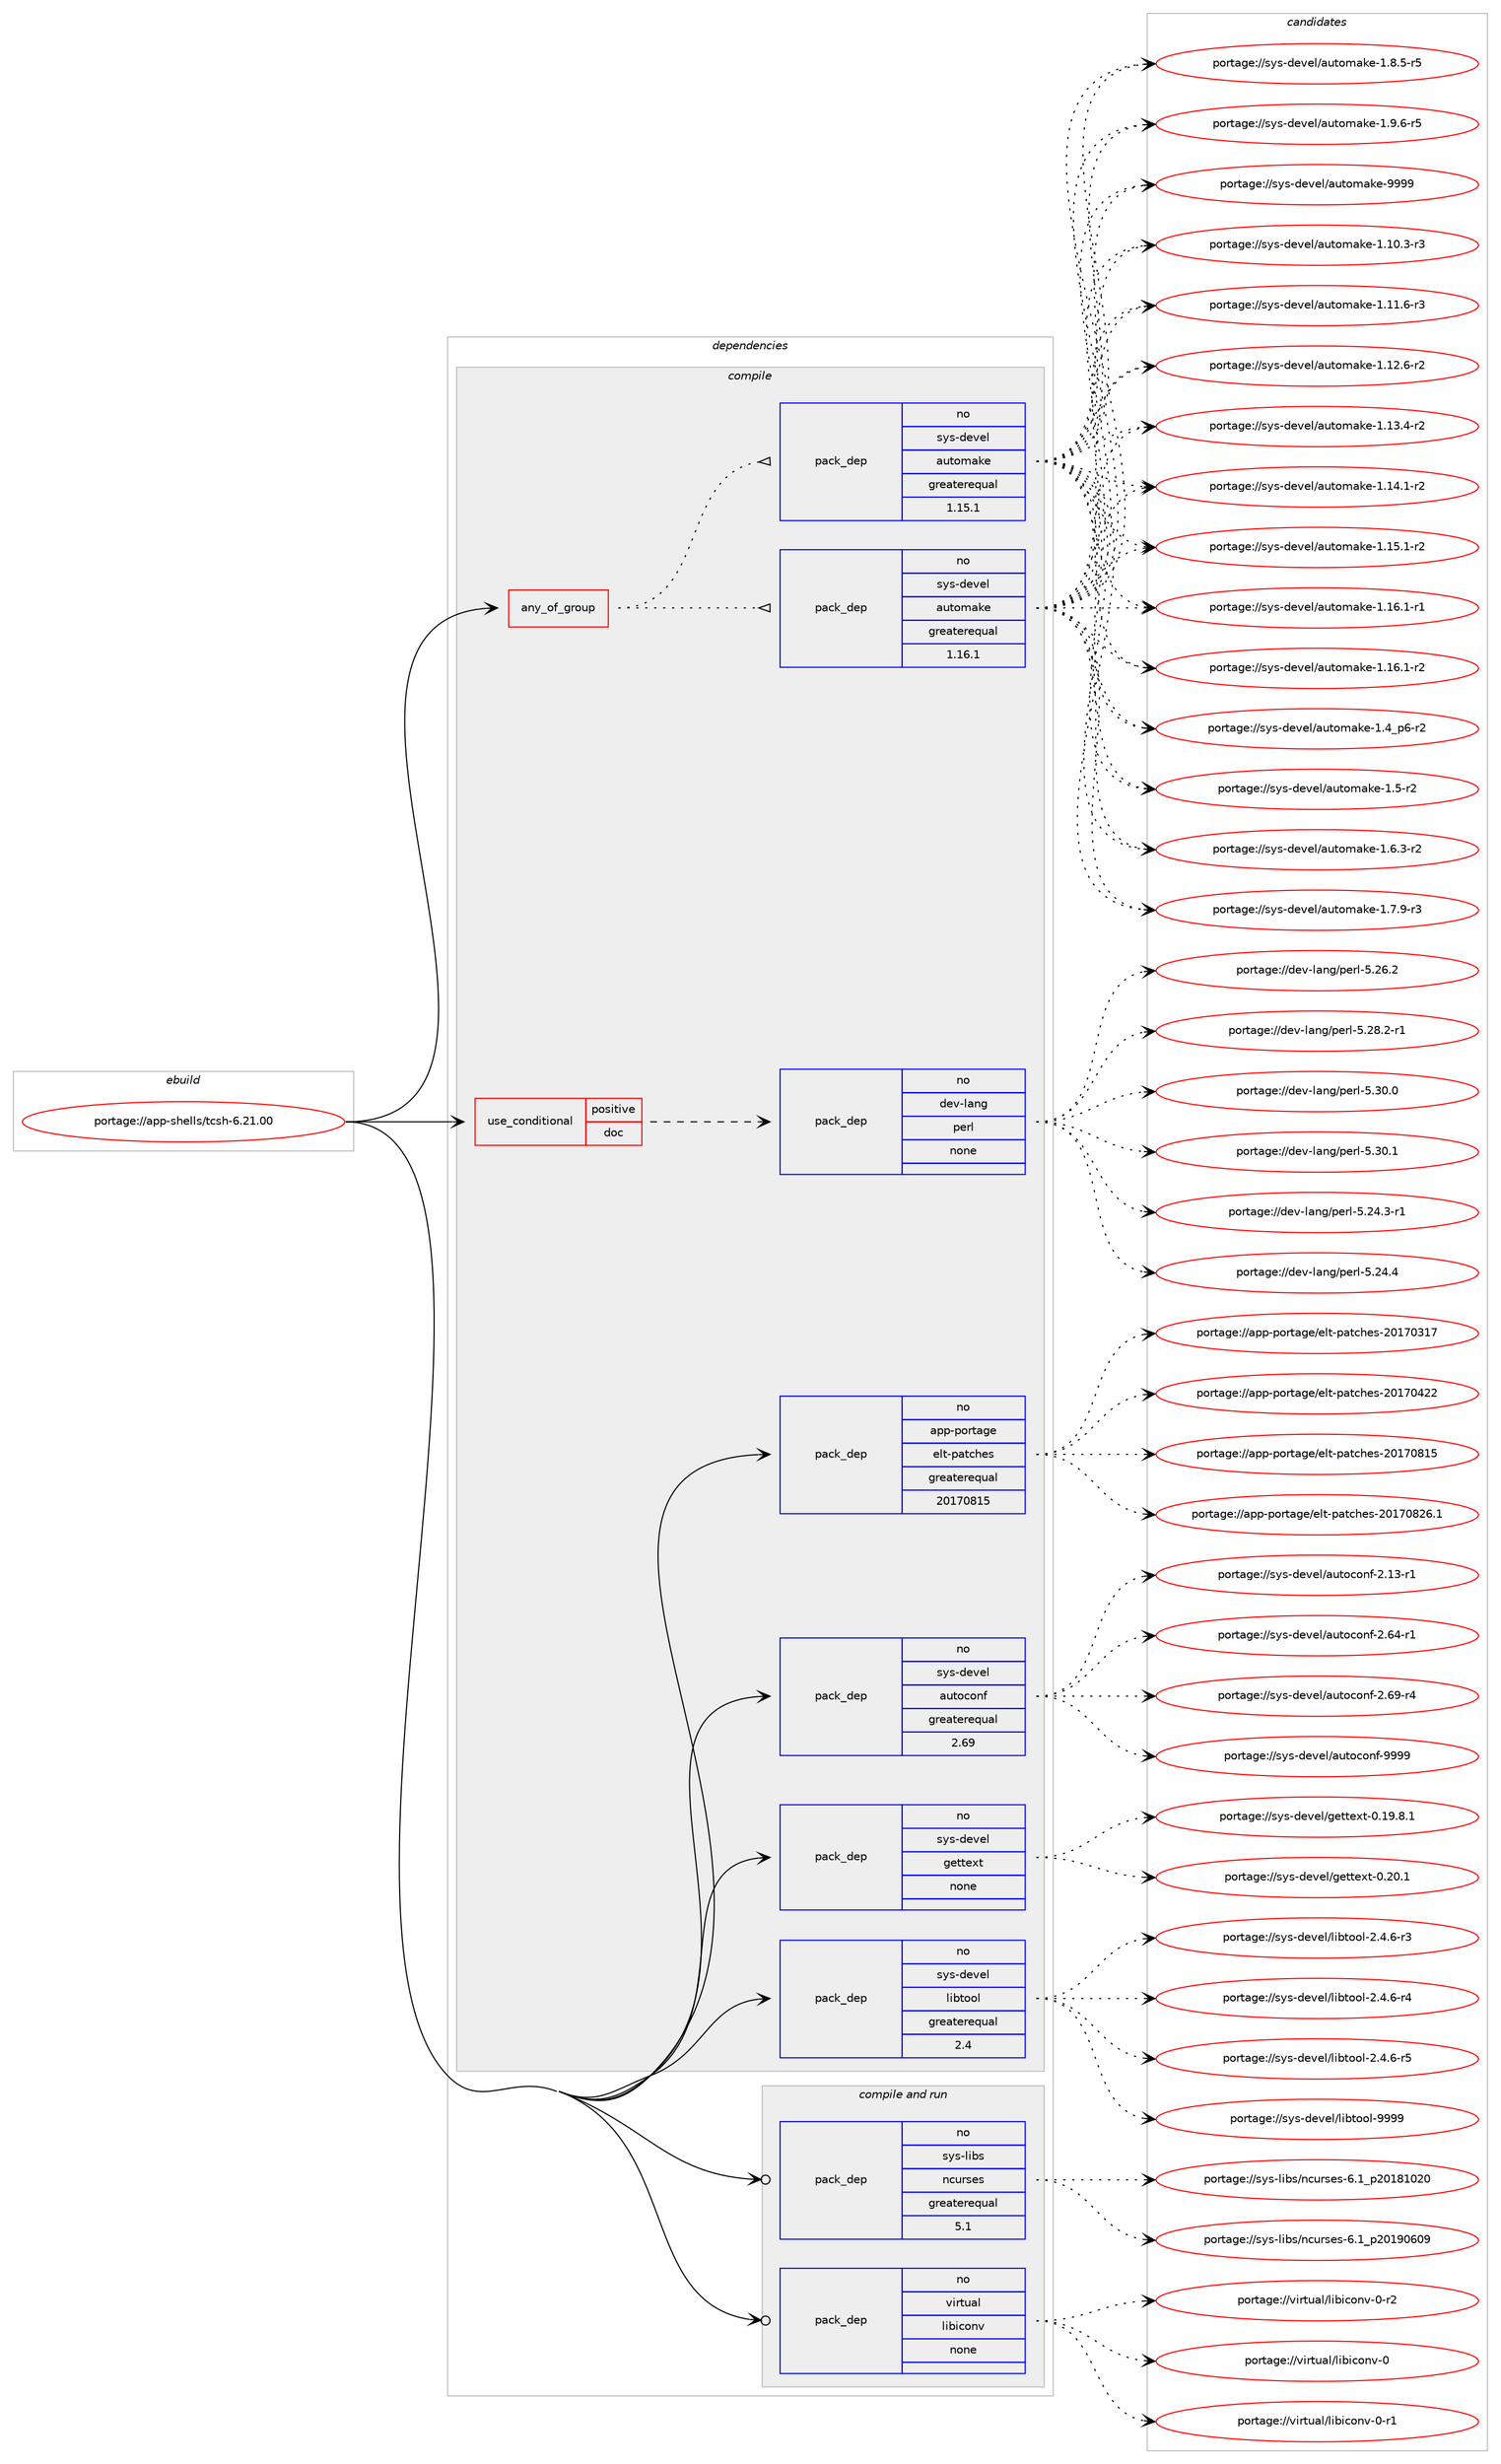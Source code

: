 digraph prolog {

# *************
# Graph options
# *************

newrank=true;
concentrate=true;
compound=true;
graph [rankdir=LR,fontname=Helvetica,fontsize=10,ranksep=1.5];#, ranksep=2.5, nodesep=0.2];
edge  [arrowhead=vee];
node  [fontname=Helvetica,fontsize=10];

# **********
# The ebuild
# **********

subgraph cluster_leftcol {
color=gray;
rank=same;
label=<<i>ebuild</i>>;
id [label="portage://app-shells/tcsh-6.21.00", color=red, width=4, href="../app-shells/tcsh-6.21.00.svg"];
}

# ****************
# The dependencies
# ****************

subgraph cluster_midcol {
color=gray;
label=<<i>dependencies</i>>;
subgraph cluster_compile {
fillcolor="#eeeeee";
style=filled;
label=<<i>compile</i>>;
subgraph any695 {
dependency42845 [label=<<TABLE BORDER="0" CELLBORDER="1" CELLSPACING="0" CELLPADDING="4"><TR><TD CELLPADDING="10">any_of_group</TD></TR></TABLE>>, shape=none, color=red];subgraph pack31524 {
dependency42846 [label=<<TABLE BORDER="0" CELLBORDER="1" CELLSPACING="0" CELLPADDING="4" WIDTH="220"><TR><TD ROWSPAN="6" CELLPADDING="30">pack_dep</TD></TR><TR><TD WIDTH="110">no</TD></TR><TR><TD>sys-devel</TD></TR><TR><TD>automake</TD></TR><TR><TD>greaterequal</TD></TR><TR><TD>1.16.1</TD></TR></TABLE>>, shape=none, color=blue];
}
dependency42845:e -> dependency42846:w [weight=20,style="dotted",arrowhead="oinv"];
subgraph pack31525 {
dependency42847 [label=<<TABLE BORDER="0" CELLBORDER="1" CELLSPACING="0" CELLPADDING="4" WIDTH="220"><TR><TD ROWSPAN="6" CELLPADDING="30">pack_dep</TD></TR><TR><TD WIDTH="110">no</TD></TR><TR><TD>sys-devel</TD></TR><TR><TD>automake</TD></TR><TR><TD>greaterequal</TD></TR><TR><TD>1.15.1</TD></TR></TABLE>>, shape=none, color=blue];
}
dependency42845:e -> dependency42847:w [weight=20,style="dotted",arrowhead="oinv"];
}
id:e -> dependency42845:w [weight=20,style="solid",arrowhead="vee"];
subgraph cond10602 {
dependency42848 [label=<<TABLE BORDER="0" CELLBORDER="1" CELLSPACING="0" CELLPADDING="4"><TR><TD ROWSPAN="3" CELLPADDING="10">use_conditional</TD></TR><TR><TD>positive</TD></TR><TR><TD>doc</TD></TR></TABLE>>, shape=none, color=red];
subgraph pack31526 {
dependency42849 [label=<<TABLE BORDER="0" CELLBORDER="1" CELLSPACING="0" CELLPADDING="4" WIDTH="220"><TR><TD ROWSPAN="6" CELLPADDING="30">pack_dep</TD></TR><TR><TD WIDTH="110">no</TD></TR><TR><TD>dev-lang</TD></TR><TR><TD>perl</TD></TR><TR><TD>none</TD></TR><TR><TD></TD></TR></TABLE>>, shape=none, color=blue];
}
dependency42848:e -> dependency42849:w [weight=20,style="dashed",arrowhead="vee"];
}
id:e -> dependency42848:w [weight=20,style="solid",arrowhead="vee"];
subgraph pack31527 {
dependency42850 [label=<<TABLE BORDER="0" CELLBORDER="1" CELLSPACING="0" CELLPADDING="4" WIDTH="220"><TR><TD ROWSPAN="6" CELLPADDING="30">pack_dep</TD></TR><TR><TD WIDTH="110">no</TD></TR><TR><TD>app-portage</TD></TR><TR><TD>elt-patches</TD></TR><TR><TD>greaterequal</TD></TR><TR><TD>20170815</TD></TR></TABLE>>, shape=none, color=blue];
}
id:e -> dependency42850:w [weight=20,style="solid",arrowhead="vee"];
subgraph pack31528 {
dependency42851 [label=<<TABLE BORDER="0" CELLBORDER="1" CELLSPACING="0" CELLPADDING="4" WIDTH="220"><TR><TD ROWSPAN="6" CELLPADDING="30">pack_dep</TD></TR><TR><TD WIDTH="110">no</TD></TR><TR><TD>sys-devel</TD></TR><TR><TD>autoconf</TD></TR><TR><TD>greaterequal</TD></TR><TR><TD>2.69</TD></TR></TABLE>>, shape=none, color=blue];
}
id:e -> dependency42851:w [weight=20,style="solid",arrowhead="vee"];
subgraph pack31529 {
dependency42852 [label=<<TABLE BORDER="0" CELLBORDER="1" CELLSPACING="0" CELLPADDING="4" WIDTH="220"><TR><TD ROWSPAN="6" CELLPADDING="30">pack_dep</TD></TR><TR><TD WIDTH="110">no</TD></TR><TR><TD>sys-devel</TD></TR><TR><TD>gettext</TD></TR><TR><TD>none</TD></TR><TR><TD></TD></TR></TABLE>>, shape=none, color=blue];
}
id:e -> dependency42852:w [weight=20,style="solid",arrowhead="vee"];
subgraph pack31530 {
dependency42853 [label=<<TABLE BORDER="0" CELLBORDER="1" CELLSPACING="0" CELLPADDING="4" WIDTH="220"><TR><TD ROWSPAN="6" CELLPADDING="30">pack_dep</TD></TR><TR><TD WIDTH="110">no</TD></TR><TR><TD>sys-devel</TD></TR><TR><TD>libtool</TD></TR><TR><TD>greaterequal</TD></TR><TR><TD>2.4</TD></TR></TABLE>>, shape=none, color=blue];
}
id:e -> dependency42853:w [weight=20,style="solid",arrowhead="vee"];
}
subgraph cluster_compileandrun {
fillcolor="#eeeeee";
style=filled;
label=<<i>compile and run</i>>;
subgraph pack31531 {
dependency42854 [label=<<TABLE BORDER="0" CELLBORDER="1" CELLSPACING="0" CELLPADDING="4" WIDTH="220"><TR><TD ROWSPAN="6" CELLPADDING="30">pack_dep</TD></TR><TR><TD WIDTH="110">no</TD></TR><TR><TD>sys-libs</TD></TR><TR><TD>ncurses</TD></TR><TR><TD>greaterequal</TD></TR><TR><TD>5.1</TD></TR></TABLE>>, shape=none, color=blue];
}
id:e -> dependency42854:w [weight=20,style="solid",arrowhead="odotvee"];
subgraph pack31532 {
dependency42855 [label=<<TABLE BORDER="0" CELLBORDER="1" CELLSPACING="0" CELLPADDING="4" WIDTH="220"><TR><TD ROWSPAN="6" CELLPADDING="30">pack_dep</TD></TR><TR><TD WIDTH="110">no</TD></TR><TR><TD>virtual</TD></TR><TR><TD>libiconv</TD></TR><TR><TD>none</TD></TR><TR><TD></TD></TR></TABLE>>, shape=none, color=blue];
}
id:e -> dependency42855:w [weight=20,style="solid",arrowhead="odotvee"];
}
subgraph cluster_run {
fillcolor="#eeeeee";
style=filled;
label=<<i>run</i>>;
}
}

# **************
# The candidates
# **************

subgraph cluster_choices {
rank=same;
color=gray;
label=<<i>candidates</i>>;

subgraph choice31524 {
color=black;
nodesep=1;
choiceportage11512111545100101118101108479711711611110997107101454946494846514511451 [label="portage://sys-devel/automake-1.10.3-r3", color=red, width=4,href="../sys-devel/automake-1.10.3-r3.svg"];
choiceportage11512111545100101118101108479711711611110997107101454946494946544511451 [label="portage://sys-devel/automake-1.11.6-r3", color=red, width=4,href="../sys-devel/automake-1.11.6-r3.svg"];
choiceportage11512111545100101118101108479711711611110997107101454946495046544511450 [label="portage://sys-devel/automake-1.12.6-r2", color=red, width=4,href="../sys-devel/automake-1.12.6-r2.svg"];
choiceportage11512111545100101118101108479711711611110997107101454946495146524511450 [label="portage://sys-devel/automake-1.13.4-r2", color=red, width=4,href="../sys-devel/automake-1.13.4-r2.svg"];
choiceportage11512111545100101118101108479711711611110997107101454946495246494511450 [label="portage://sys-devel/automake-1.14.1-r2", color=red, width=4,href="../sys-devel/automake-1.14.1-r2.svg"];
choiceportage11512111545100101118101108479711711611110997107101454946495346494511450 [label="portage://sys-devel/automake-1.15.1-r2", color=red, width=4,href="../sys-devel/automake-1.15.1-r2.svg"];
choiceportage11512111545100101118101108479711711611110997107101454946495446494511449 [label="portage://sys-devel/automake-1.16.1-r1", color=red, width=4,href="../sys-devel/automake-1.16.1-r1.svg"];
choiceportage11512111545100101118101108479711711611110997107101454946495446494511450 [label="portage://sys-devel/automake-1.16.1-r2", color=red, width=4,href="../sys-devel/automake-1.16.1-r2.svg"];
choiceportage115121115451001011181011084797117116111109971071014549465295112544511450 [label="portage://sys-devel/automake-1.4_p6-r2", color=red, width=4,href="../sys-devel/automake-1.4_p6-r2.svg"];
choiceportage11512111545100101118101108479711711611110997107101454946534511450 [label="portage://sys-devel/automake-1.5-r2", color=red, width=4,href="../sys-devel/automake-1.5-r2.svg"];
choiceportage115121115451001011181011084797117116111109971071014549465446514511450 [label="portage://sys-devel/automake-1.6.3-r2", color=red, width=4,href="../sys-devel/automake-1.6.3-r2.svg"];
choiceportage115121115451001011181011084797117116111109971071014549465546574511451 [label="portage://sys-devel/automake-1.7.9-r3", color=red, width=4,href="../sys-devel/automake-1.7.9-r3.svg"];
choiceportage115121115451001011181011084797117116111109971071014549465646534511453 [label="portage://sys-devel/automake-1.8.5-r5", color=red, width=4,href="../sys-devel/automake-1.8.5-r5.svg"];
choiceportage115121115451001011181011084797117116111109971071014549465746544511453 [label="portage://sys-devel/automake-1.9.6-r5", color=red, width=4,href="../sys-devel/automake-1.9.6-r5.svg"];
choiceportage115121115451001011181011084797117116111109971071014557575757 [label="portage://sys-devel/automake-9999", color=red, width=4,href="../sys-devel/automake-9999.svg"];
dependency42846:e -> choiceportage11512111545100101118101108479711711611110997107101454946494846514511451:w [style=dotted,weight="100"];
dependency42846:e -> choiceportage11512111545100101118101108479711711611110997107101454946494946544511451:w [style=dotted,weight="100"];
dependency42846:e -> choiceportage11512111545100101118101108479711711611110997107101454946495046544511450:w [style=dotted,weight="100"];
dependency42846:e -> choiceportage11512111545100101118101108479711711611110997107101454946495146524511450:w [style=dotted,weight="100"];
dependency42846:e -> choiceportage11512111545100101118101108479711711611110997107101454946495246494511450:w [style=dotted,weight="100"];
dependency42846:e -> choiceportage11512111545100101118101108479711711611110997107101454946495346494511450:w [style=dotted,weight="100"];
dependency42846:e -> choiceportage11512111545100101118101108479711711611110997107101454946495446494511449:w [style=dotted,weight="100"];
dependency42846:e -> choiceportage11512111545100101118101108479711711611110997107101454946495446494511450:w [style=dotted,weight="100"];
dependency42846:e -> choiceportage115121115451001011181011084797117116111109971071014549465295112544511450:w [style=dotted,weight="100"];
dependency42846:e -> choiceportage11512111545100101118101108479711711611110997107101454946534511450:w [style=dotted,weight="100"];
dependency42846:e -> choiceportage115121115451001011181011084797117116111109971071014549465446514511450:w [style=dotted,weight="100"];
dependency42846:e -> choiceportage115121115451001011181011084797117116111109971071014549465546574511451:w [style=dotted,weight="100"];
dependency42846:e -> choiceportage115121115451001011181011084797117116111109971071014549465646534511453:w [style=dotted,weight="100"];
dependency42846:e -> choiceportage115121115451001011181011084797117116111109971071014549465746544511453:w [style=dotted,weight="100"];
dependency42846:e -> choiceportage115121115451001011181011084797117116111109971071014557575757:w [style=dotted,weight="100"];
}
subgraph choice31525 {
color=black;
nodesep=1;
choiceportage11512111545100101118101108479711711611110997107101454946494846514511451 [label="portage://sys-devel/automake-1.10.3-r3", color=red, width=4,href="../sys-devel/automake-1.10.3-r3.svg"];
choiceportage11512111545100101118101108479711711611110997107101454946494946544511451 [label="portage://sys-devel/automake-1.11.6-r3", color=red, width=4,href="../sys-devel/automake-1.11.6-r3.svg"];
choiceportage11512111545100101118101108479711711611110997107101454946495046544511450 [label="portage://sys-devel/automake-1.12.6-r2", color=red, width=4,href="../sys-devel/automake-1.12.6-r2.svg"];
choiceportage11512111545100101118101108479711711611110997107101454946495146524511450 [label="portage://sys-devel/automake-1.13.4-r2", color=red, width=4,href="../sys-devel/automake-1.13.4-r2.svg"];
choiceportage11512111545100101118101108479711711611110997107101454946495246494511450 [label="portage://sys-devel/automake-1.14.1-r2", color=red, width=4,href="../sys-devel/automake-1.14.1-r2.svg"];
choiceportage11512111545100101118101108479711711611110997107101454946495346494511450 [label="portage://sys-devel/automake-1.15.1-r2", color=red, width=4,href="../sys-devel/automake-1.15.1-r2.svg"];
choiceportage11512111545100101118101108479711711611110997107101454946495446494511449 [label="portage://sys-devel/automake-1.16.1-r1", color=red, width=4,href="../sys-devel/automake-1.16.1-r1.svg"];
choiceportage11512111545100101118101108479711711611110997107101454946495446494511450 [label="portage://sys-devel/automake-1.16.1-r2", color=red, width=4,href="../sys-devel/automake-1.16.1-r2.svg"];
choiceportage115121115451001011181011084797117116111109971071014549465295112544511450 [label="portage://sys-devel/automake-1.4_p6-r2", color=red, width=4,href="../sys-devel/automake-1.4_p6-r2.svg"];
choiceportage11512111545100101118101108479711711611110997107101454946534511450 [label="portage://sys-devel/automake-1.5-r2", color=red, width=4,href="../sys-devel/automake-1.5-r2.svg"];
choiceportage115121115451001011181011084797117116111109971071014549465446514511450 [label="portage://sys-devel/automake-1.6.3-r2", color=red, width=4,href="../sys-devel/automake-1.6.3-r2.svg"];
choiceportage115121115451001011181011084797117116111109971071014549465546574511451 [label="portage://sys-devel/automake-1.7.9-r3", color=red, width=4,href="../sys-devel/automake-1.7.9-r3.svg"];
choiceportage115121115451001011181011084797117116111109971071014549465646534511453 [label="portage://sys-devel/automake-1.8.5-r5", color=red, width=4,href="../sys-devel/automake-1.8.5-r5.svg"];
choiceportage115121115451001011181011084797117116111109971071014549465746544511453 [label="portage://sys-devel/automake-1.9.6-r5", color=red, width=4,href="../sys-devel/automake-1.9.6-r5.svg"];
choiceportage115121115451001011181011084797117116111109971071014557575757 [label="portage://sys-devel/automake-9999", color=red, width=4,href="../sys-devel/automake-9999.svg"];
dependency42847:e -> choiceportage11512111545100101118101108479711711611110997107101454946494846514511451:w [style=dotted,weight="100"];
dependency42847:e -> choiceportage11512111545100101118101108479711711611110997107101454946494946544511451:w [style=dotted,weight="100"];
dependency42847:e -> choiceportage11512111545100101118101108479711711611110997107101454946495046544511450:w [style=dotted,weight="100"];
dependency42847:e -> choiceportage11512111545100101118101108479711711611110997107101454946495146524511450:w [style=dotted,weight="100"];
dependency42847:e -> choiceportage11512111545100101118101108479711711611110997107101454946495246494511450:w [style=dotted,weight="100"];
dependency42847:e -> choiceportage11512111545100101118101108479711711611110997107101454946495346494511450:w [style=dotted,weight="100"];
dependency42847:e -> choiceportage11512111545100101118101108479711711611110997107101454946495446494511449:w [style=dotted,weight="100"];
dependency42847:e -> choiceportage11512111545100101118101108479711711611110997107101454946495446494511450:w [style=dotted,weight="100"];
dependency42847:e -> choiceportage115121115451001011181011084797117116111109971071014549465295112544511450:w [style=dotted,weight="100"];
dependency42847:e -> choiceportage11512111545100101118101108479711711611110997107101454946534511450:w [style=dotted,weight="100"];
dependency42847:e -> choiceportage115121115451001011181011084797117116111109971071014549465446514511450:w [style=dotted,weight="100"];
dependency42847:e -> choiceportage115121115451001011181011084797117116111109971071014549465546574511451:w [style=dotted,weight="100"];
dependency42847:e -> choiceportage115121115451001011181011084797117116111109971071014549465646534511453:w [style=dotted,weight="100"];
dependency42847:e -> choiceportage115121115451001011181011084797117116111109971071014549465746544511453:w [style=dotted,weight="100"];
dependency42847:e -> choiceportage115121115451001011181011084797117116111109971071014557575757:w [style=dotted,weight="100"];
}
subgraph choice31526 {
color=black;
nodesep=1;
choiceportage100101118451089711010347112101114108455346505246514511449 [label="portage://dev-lang/perl-5.24.3-r1", color=red, width=4,href="../dev-lang/perl-5.24.3-r1.svg"];
choiceportage10010111845108971101034711210111410845534650524652 [label="portage://dev-lang/perl-5.24.4", color=red, width=4,href="../dev-lang/perl-5.24.4.svg"];
choiceportage10010111845108971101034711210111410845534650544650 [label="portage://dev-lang/perl-5.26.2", color=red, width=4,href="../dev-lang/perl-5.26.2.svg"];
choiceportage100101118451089711010347112101114108455346505646504511449 [label="portage://dev-lang/perl-5.28.2-r1", color=red, width=4,href="../dev-lang/perl-5.28.2-r1.svg"];
choiceportage10010111845108971101034711210111410845534651484648 [label="portage://dev-lang/perl-5.30.0", color=red, width=4,href="../dev-lang/perl-5.30.0.svg"];
choiceportage10010111845108971101034711210111410845534651484649 [label="portage://dev-lang/perl-5.30.1", color=red, width=4,href="../dev-lang/perl-5.30.1.svg"];
dependency42849:e -> choiceportage100101118451089711010347112101114108455346505246514511449:w [style=dotted,weight="100"];
dependency42849:e -> choiceportage10010111845108971101034711210111410845534650524652:w [style=dotted,weight="100"];
dependency42849:e -> choiceportage10010111845108971101034711210111410845534650544650:w [style=dotted,weight="100"];
dependency42849:e -> choiceportage100101118451089711010347112101114108455346505646504511449:w [style=dotted,weight="100"];
dependency42849:e -> choiceportage10010111845108971101034711210111410845534651484648:w [style=dotted,weight="100"];
dependency42849:e -> choiceportage10010111845108971101034711210111410845534651484649:w [style=dotted,weight="100"];
}
subgraph choice31527 {
color=black;
nodesep=1;
choiceportage97112112451121111141169710310147101108116451129711699104101115455048495548514955 [label="portage://app-portage/elt-patches-20170317", color=red, width=4,href="../app-portage/elt-patches-20170317.svg"];
choiceportage97112112451121111141169710310147101108116451129711699104101115455048495548525050 [label="portage://app-portage/elt-patches-20170422", color=red, width=4,href="../app-portage/elt-patches-20170422.svg"];
choiceportage97112112451121111141169710310147101108116451129711699104101115455048495548564953 [label="portage://app-portage/elt-patches-20170815", color=red, width=4,href="../app-portage/elt-patches-20170815.svg"];
choiceportage971121124511211111411697103101471011081164511297116991041011154550484955485650544649 [label="portage://app-portage/elt-patches-20170826.1", color=red, width=4,href="../app-portage/elt-patches-20170826.1.svg"];
dependency42850:e -> choiceportage97112112451121111141169710310147101108116451129711699104101115455048495548514955:w [style=dotted,weight="100"];
dependency42850:e -> choiceportage97112112451121111141169710310147101108116451129711699104101115455048495548525050:w [style=dotted,weight="100"];
dependency42850:e -> choiceportage97112112451121111141169710310147101108116451129711699104101115455048495548564953:w [style=dotted,weight="100"];
dependency42850:e -> choiceportage971121124511211111411697103101471011081164511297116991041011154550484955485650544649:w [style=dotted,weight="100"];
}
subgraph choice31528 {
color=black;
nodesep=1;
choiceportage1151211154510010111810110847971171161119911111010245504649514511449 [label="portage://sys-devel/autoconf-2.13-r1", color=red, width=4,href="../sys-devel/autoconf-2.13-r1.svg"];
choiceportage1151211154510010111810110847971171161119911111010245504654524511449 [label="portage://sys-devel/autoconf-2.64-r1", color=red, width=4,href="../sys-devel/autoconf-2.64-r1.svg"];
choiceportage1151211154510010111810110847971171161119911111010245504654574511452 [label="portage://sys-devel/autoconf-2.69-r4", color=red, width=4,href="../sys-devel/autoconf-2.69-r4.svg"];
choiceportage115121115451001011181011084797117116111991111101024557575757 [label="portage://sys-devel/autoconf-9999", color=red, width=4,href="../sys-devel/autoconf-9999.svg"];
dependency42851:e -> choiceportage1151211154510010111810110847971171161119911111010245504649514511449:w [style=dotted,weight="100"];
dependency42851:e -> choiceportage1151211154510010111810110847971171161119911111010245504654524511449:w [style=dotted,weight="100"];
dependency42851:e -> choiceportage1151211154510010111810110847971171161119911111010245504654574511452:w [style=dotted,weight="100"];
dependency42851:e -> choiceportage115121115451001011181011084797117116111991111101024557575757:w [style=dotted,weight="100"];
}
subgraph choice31529 {
color=black;
nodesep=1;
choiceportage1151211154510010111810110847103101116116101120116454846495746564649 [label="portage://sys-devel/gettext-0.19.8.1", color=red, width=4,href="../sys-devel/gettext-0.19.8.1.svg"];
choiceportage115121115451001011181011084710310111611610112011645484650484649 [label="portage://sys-devel/gettext-0.20.1", color=red, width=4,href="../sys-devel/gettext-0.20.1.svg"];
dependency42852:e -> choiceportage1151211154510010111810110847103101116116101120116454846495746564649:w [style=dotted,weight="100"];
dependency42852:e -> choiceportage115121115451001011181011084710310111611610112011645484650484649:w [style=dotted,weight="100"];
}
subgraph choice31530 {
color=black;
nodesep=1;
choiceportage1151211154510010111810110847108105981161111111084550465246544511451 [label="portage://sys-devel/libtool-2.4.6-r3", color=red, width=4,href="../sys-devel/libtool-2.4.6-r3.svg"];
choiceportage1151211154510010111810110847108105981161111111084550465246544511452 [label="portage://sys-devel/libtool-2.4.6-r4", color=red, width=4,href="../sys-devel/libtool-2.4.6-r4.svg"];
choiceportage1151211154510010111810110847108105981161111111084550465246544511453 [label="portage://sys-devel/libtool-2.4.6-r5", color=red, width=4,href="../sys-devel/libtool-2.4.6-r5.svg"];
choiceportage1151211154510010111810110847108105981161111111084557575757 [label="portage://sys-devel/libtool-9999", color=red, width=4,href="../sys-devel/libtool-9999.svg"];
dependency42853:e -> choiceportage1151211154510010111810110847108105981161111111084550465246544511451:w [style=dotted,weight="100"];
dependency42853:e -> choiceportage1151211154510010111810110847108105981161111111084550465246544511452:w [style=dotted,weight="100"];
dependency42853:e -> choiceportage1151211154510010111810110847108105981161111111084550465246544511453:w [style=dotted,weight="100"];
dependency42853:e -> choiceportage1151211154510010111810110847108105981161111111084557575757:w [style=dotted,weight="100"];
}
subgraph choice31531 {
color=black;
nodesep=1;
choiceportage1151211154510810598115471109911711411510111545544649951125048495649485048 [label="portage://sys-libs/ncurses-6.1_p20181020", color=red, width=4,href="../sys-libs/ncurses-6.1_p20181020.svg"];
choiceportage1151211154510810598115471109911711411510111545544649951125048495748544857 [label="portage://sys-libs/ncurses-6.1_p20190609", color=red, width=4,href="../sys-libs/ncurses-6.1_p20190609.svg"];
dependency42854:e -> choiceportage1151211154510810598115471109911711411510111545544649951125048495649485048:w [style=dotted,weight="100"];
dependency42854:e -> choiceportage1151211154510810598115471109911711411510111545544649951125048495748544857:w [style=dotted,weight="100"];
}
subgraph choice31532 {
color=black;
nodesep=1;
choiceportage118105114116117971084710810598105991111101184548 [label="portage://virtual/libiconv-0", color=red, width=4,href="../virtual/libiconv-0.svg"];
choiceportage1181051141161179710847108105981059911111011845484511449 [label="portage://virtual/libiconv-0-r1", color=red, width=4,href="../virtual/libiconv-0-r1.svg"];
choiceportage1181051141161179710847108105981059911111011845484511450 [label="portage://virtual/libiconv-0-r2", color=red, width=4,href="../virtual/libiconv-0-r2.svg"];
dependency42855:e -> choiceportage118105114116117971084710810598105991111101184548:w [style=dotted,weight="100"];
dependency42855:e -> choiceportage1181051141161179710847108105981059911111011845484511449:w [style=dotted,weight="100"];
dependency42855:e -> choiceportage1181051141161179710847108105981059911111011845484511450:w [style=dotted,weight="100"];
}
}

}
